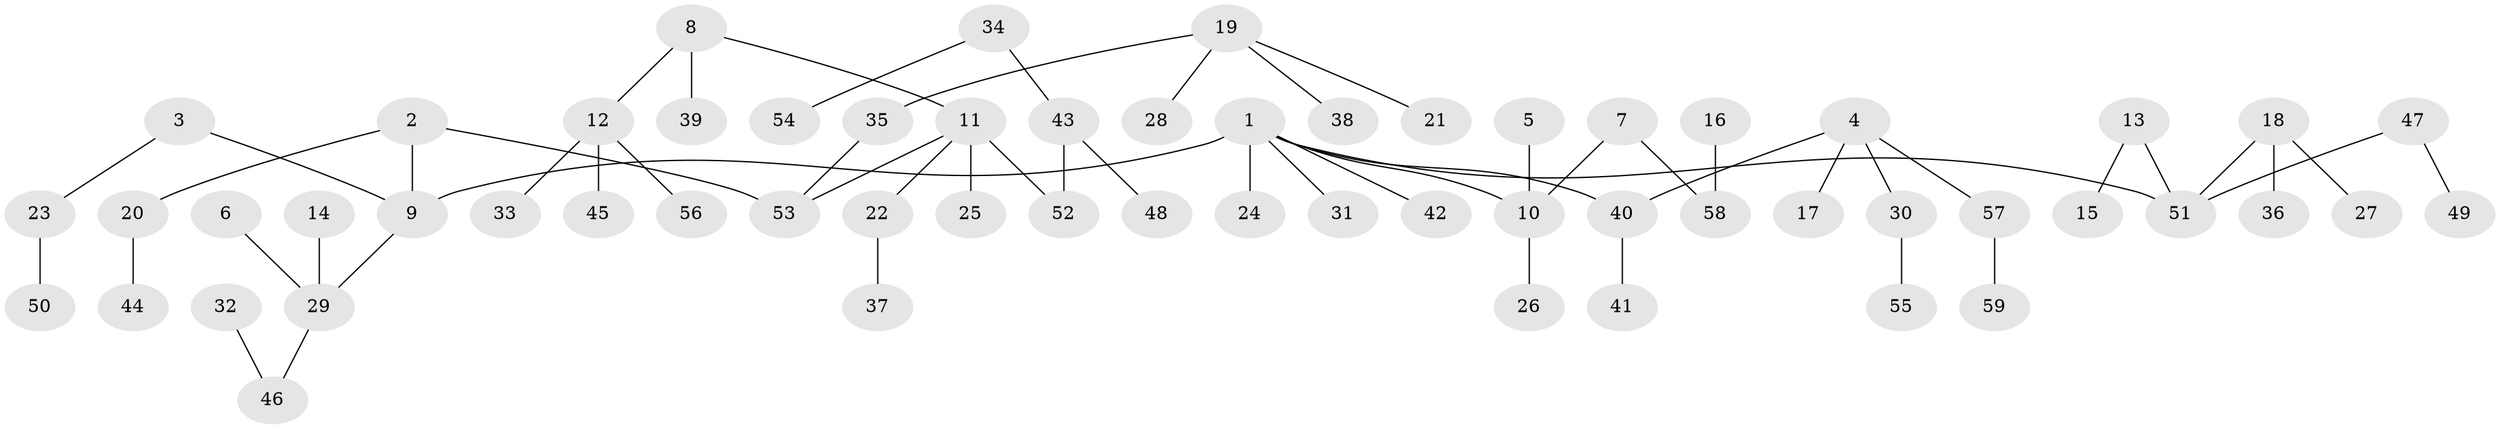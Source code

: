 // original degree distribution, {2: 0.2542372881355932, 5: 0.059322033898305086, 4: 0.07627118644067797, 3: 0.11016949152542373, 6: 0.00847457627118644, 1: 0.4915254237288136}
// Generated by graph-tools (version 1.1) at 2025/02/03/09/25 03:02:31]
// undirected, 59 vertices, 58 edges
graph export_dot {
graph [start="1"]
  node [color=gray90,style=filled];
  1;
  2;
  3;
  4;
  5;
  6;
  7;
  8;
  9;
  10;
  11;
  12;
  13;
  14;
  15;
  16;
  17;
  18;
  19;
  20;
  21;
  22;
  23;
  24;
  25;
  26;
  27;
  28;
  29;
  30;
  31;
  32;
  33;
  34;
  35;
  36;
  37;
  38;
  39;
  40;
  41;
  42;
  43;
  44;
  45;
  46;
  47;
  48;
  49;
  50;
  51;
  52;
  53;
  54;
  55;
  56;
  57;
  58;
  59;
  1 -- 9 [weight=1.0];
  1 -- 10 [weight=1.0];
  1 -- 24 [weight=1.0];
  1 -- 31 [weight=1.0];
  1 -- 40 [weight=1.0];
  1 -- 42 [weight=1.0];
  1 -- 51 [weight=1.0];
  2 -- 9 [weight=1.0];
  2 -- 20 [weight=1.0];
  2 -- 53 [weight=1.0];
  3 -- 9 [weight=1.0];
  3 -- 23 [weight=1.0];
  4 -- 17 [weight=1.0];
  4 -- 30 [weight=1.0];
  4 -- 40 [weight=1.0];
  4 -- 57 [weight=1.0];
  5 -- 10 [weight=1.0];
  6 -- 29 [weight=1.0];
  7 -- 10 [weight=1.0];
  7 -- 58 [weight=1.0];
  8 -- 11 [weight=1.0];
  8 -- 12 [weight=1.0];
  8 -- 39 [weight=1.0];
  9 -- 29 [weight=1.0];
  10 -- 26 [weight=1.0];
  11 -- 22 [weight=1.0];
  11 -- 25 [weight=1.0];
  11 -- 52 [weight=1.0];
  11 -- 53 [weight=1.0];
  12 -- 33 [weight=1.0];
  12 -- 45 [weight=1.0];
  12 -- 56 [weight=1.0];
  13 -- 15 [weight=1.0];
  13 -- 51 [weight=1.0];
  14 -- 29 [weight=1.0];
  16 -- 58 [weight=1.0];
  18 -- 27 [weight=1.0];
  18 -- 36 [weight=1.0];
  18 -- 51 [weight=1.0];
  19 -- 21 [weight=1.0];
  19 -- 28 [weight=1.0];
  19 -- 35 [weight=1.0];
  19 -- 38 [weight=1.0];
  20 -- 44 [weight=1.0];
  22 -- 37 [weight=1.0];
  23 -- 50 [weight=1.0];
  29 -- 46 [weight=1.0];
  30 -- 55 [weight=1.0];
  32 -- 46 [weight=1.0];
  34 -- 43 [weight=1.0];
  34 -- 54 [weight=1.0];
  35 -- 53 [weight=1.0];
  40 -- 41 [weight=1.0];
  43 -- 48 [weight=1.0];
  43 -- 52 [weight=1.0];
  47 -- 49 [weight=1.0];
  47 -- 51 [weight=1.0];
  57 -- 59 [weight=1.0];
}
